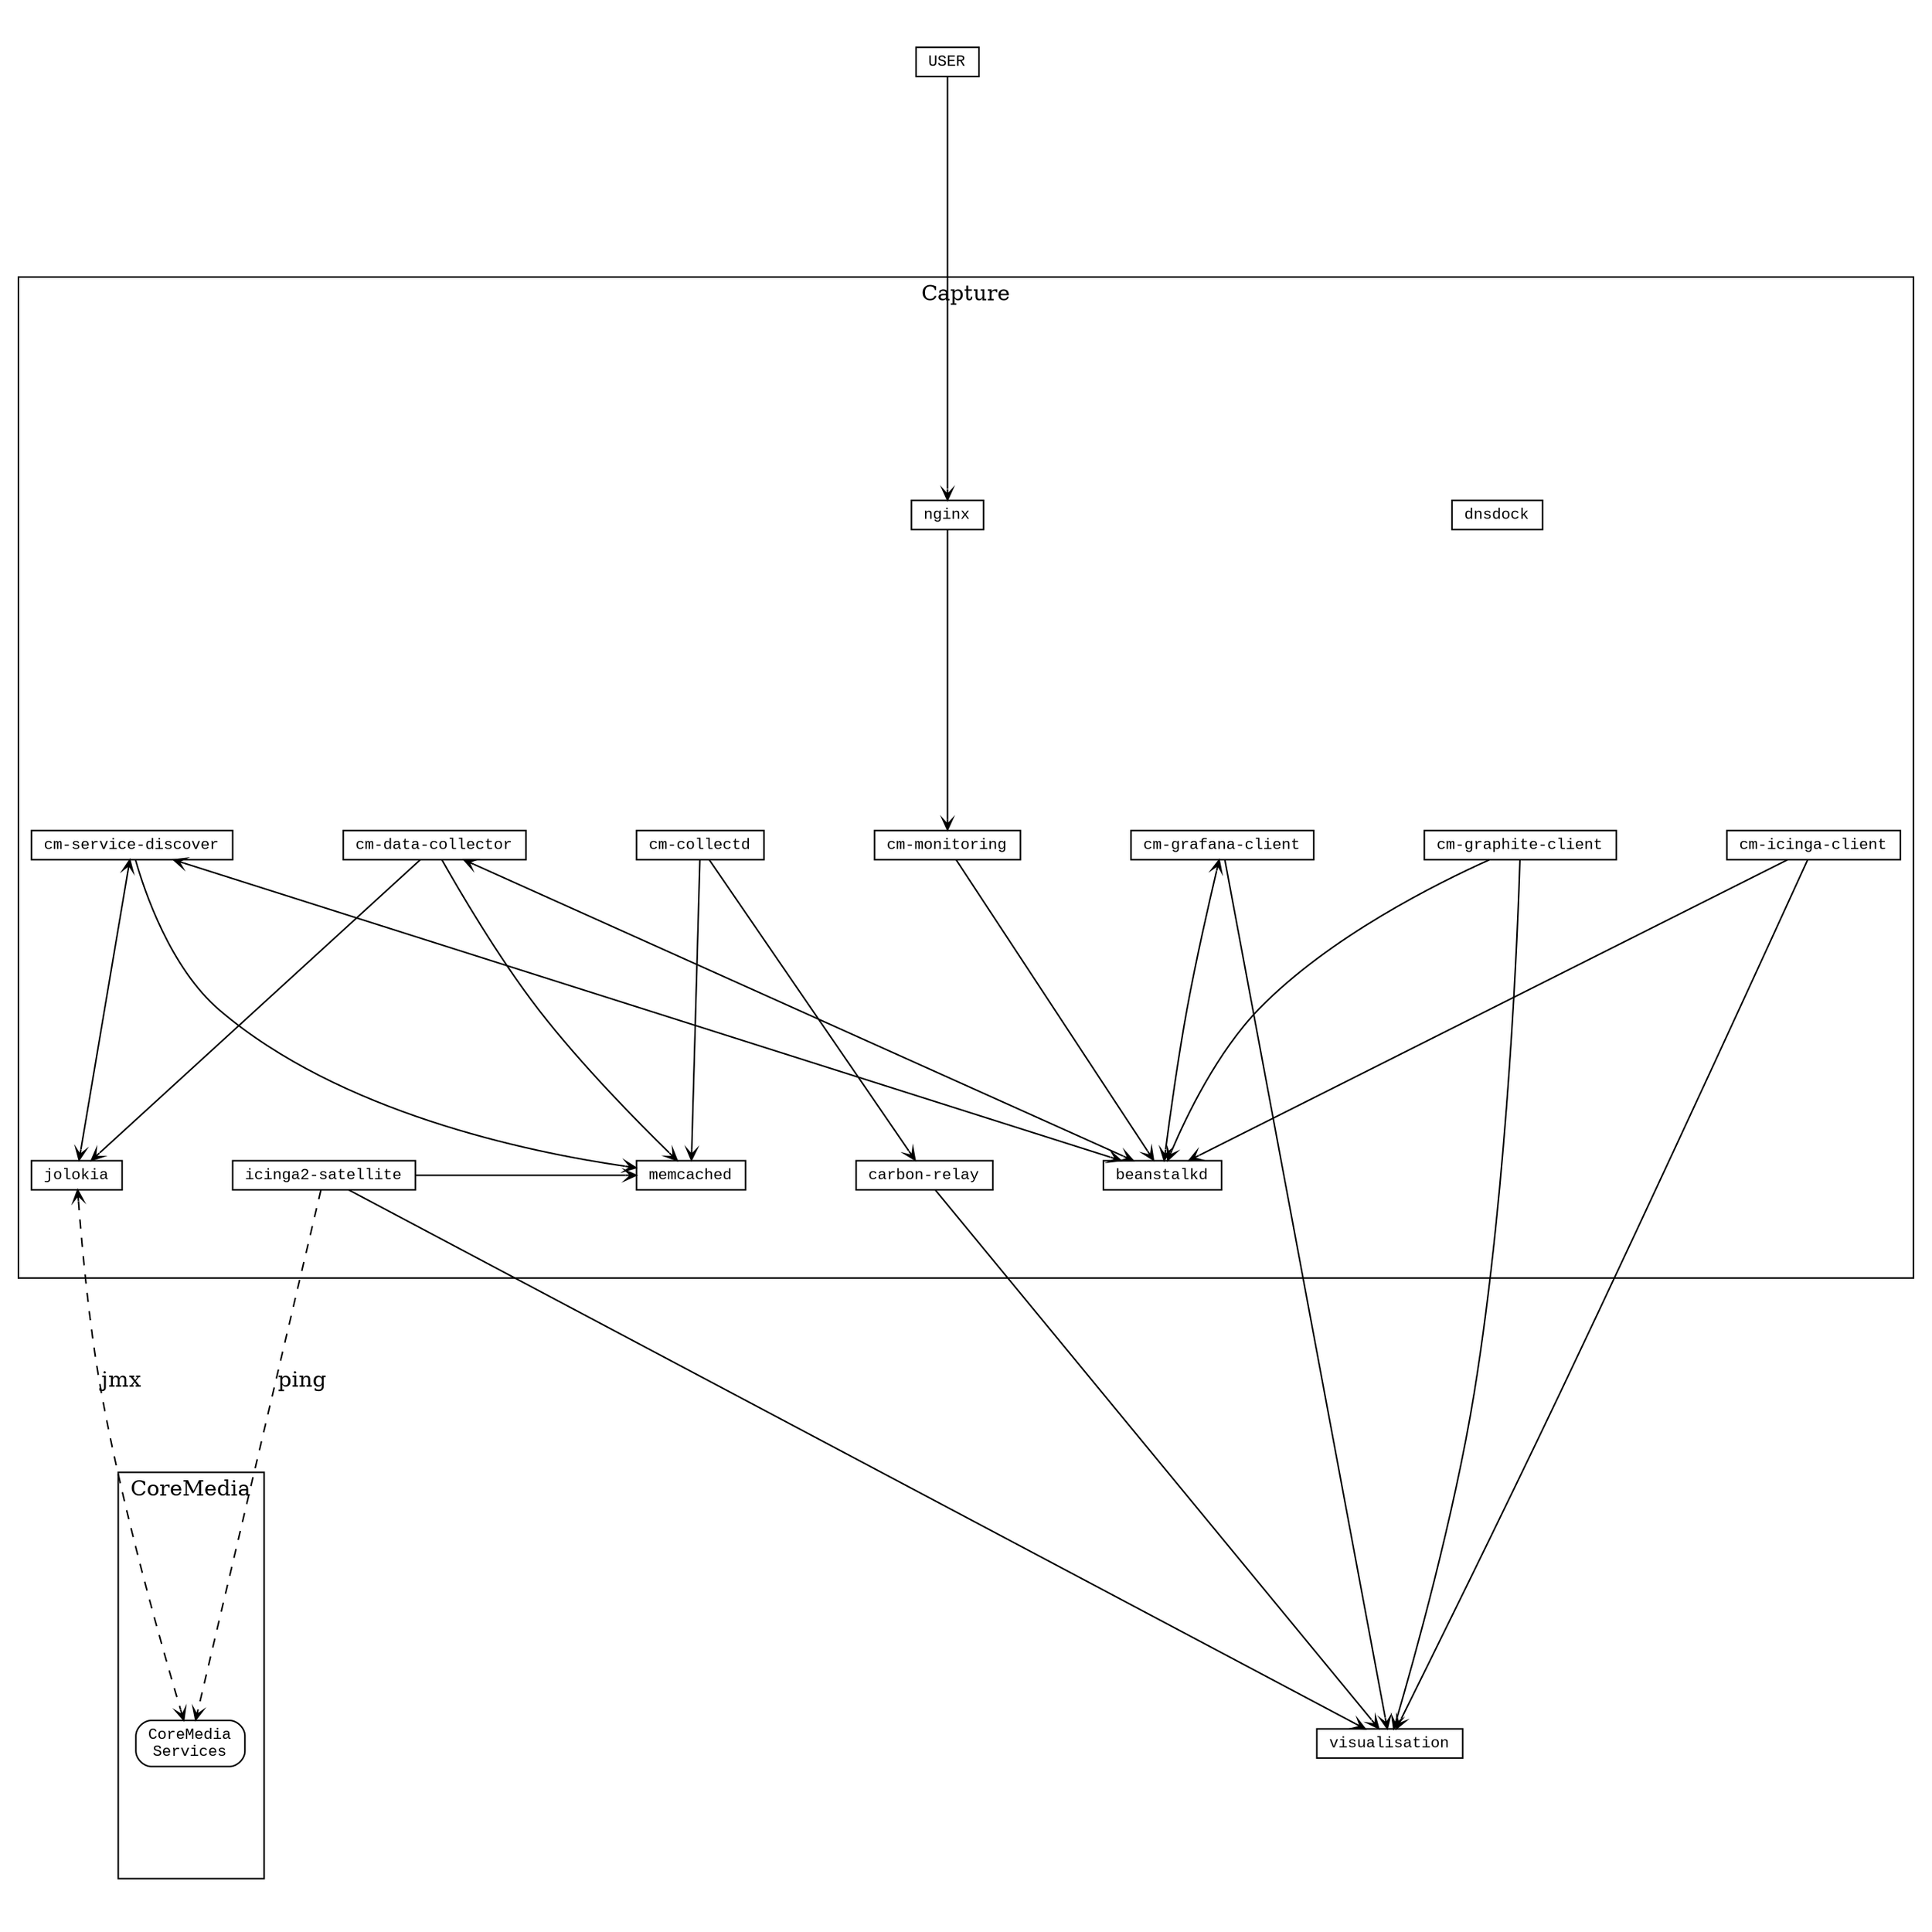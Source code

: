 // create: dot data-capture.dot  -Tpng -o assets/data-capture.png

digraph G {

  nodesep=1.0 // increases the separation between nodes
  ratio=1
  overlap=false
  start=1
  concentrate=false

  node [
    fontname = "Courier New",
    fontsize = 10,
    height   = 0.2,
    width    = 0.2,
    shape    = box
  ]
  edge [
    style=solid,
    arrowhead="vee",
    arrowtail="vee",
    arrowsize="0.7",
  ]

  subgraph level0{
    user                [label="USER",shape=box]
  }
  subgraph cluster_capture{
    label = "Capture";

    dnsdock             [label="dnsdock"]
    beanstalkd          [label="beanstalkd"]
    jolokia             [label="jolokia"]
    memcached           [label="memcached"]
    nginx               [label="nginx"]
    carbonRelay         [label="carbon-relay"]
    icinga2Satellite    [label="icinga2-satellite"]
    cmServiceDiscover   [label="cm-service-discover"]
    cmDataCollector     [label="cm-data-collector"]
    cmCollectd          [label="cm-collectd"]
    cmGrafanaClient     [label="cm-grafana-client"]
    cmGraphiteClient    [label="cm-graphite-client"]
    cmIcingaClient      [label="cm-icinga-client"]
    cmMonitoring        [label="cm-monitoring"]

    { rank=same; beanstalkd memcached icinga2Satellite jolokia }
  }
  subgraph cluster_cm{
    label = "CoreMedia";
    coremedia         [label="CoreMedia\nServices",shape=box,style=rounded];
  }

  user              -> nginx

  nginx             -> cmMonitoring

  cmMonitoring      -> beanstalkd

  cmServiceDiscover -> beanstalkd [dir=both]
  cmServiceDiscover -> jolokia  [dir=both]
  cmServiceDiscover -> memcached

  cmDataCollector   -> beanstalkd [dir=both]
  cmDataCollector   -> jolokia
  cmDataCollector   -> memcached

  cmCollectd        -> memcached
  cmCollectd        -> carbonRelay

  cmGraphiteClient  -> beanstalkd
  cmGraphiteClient  -> visualisation

  cmIcingaClient    -> beanstalkd
  cmIcingaClient    -> visualisation

  cmGrafanaClient   -> beanstalkd [dir=both]
  cmGrafanaClient   -> visualisation

  icinga2Satellite  -> coremedia [style=dashed,label="ping"]
  icinga2Satellite  -> memcached
  icinga2Satellite  -> visualisation

  jolokia           -> coremedia [dir=both,style=dashed,label="jmx"]

  carbonRelay       -> visualisation
}
